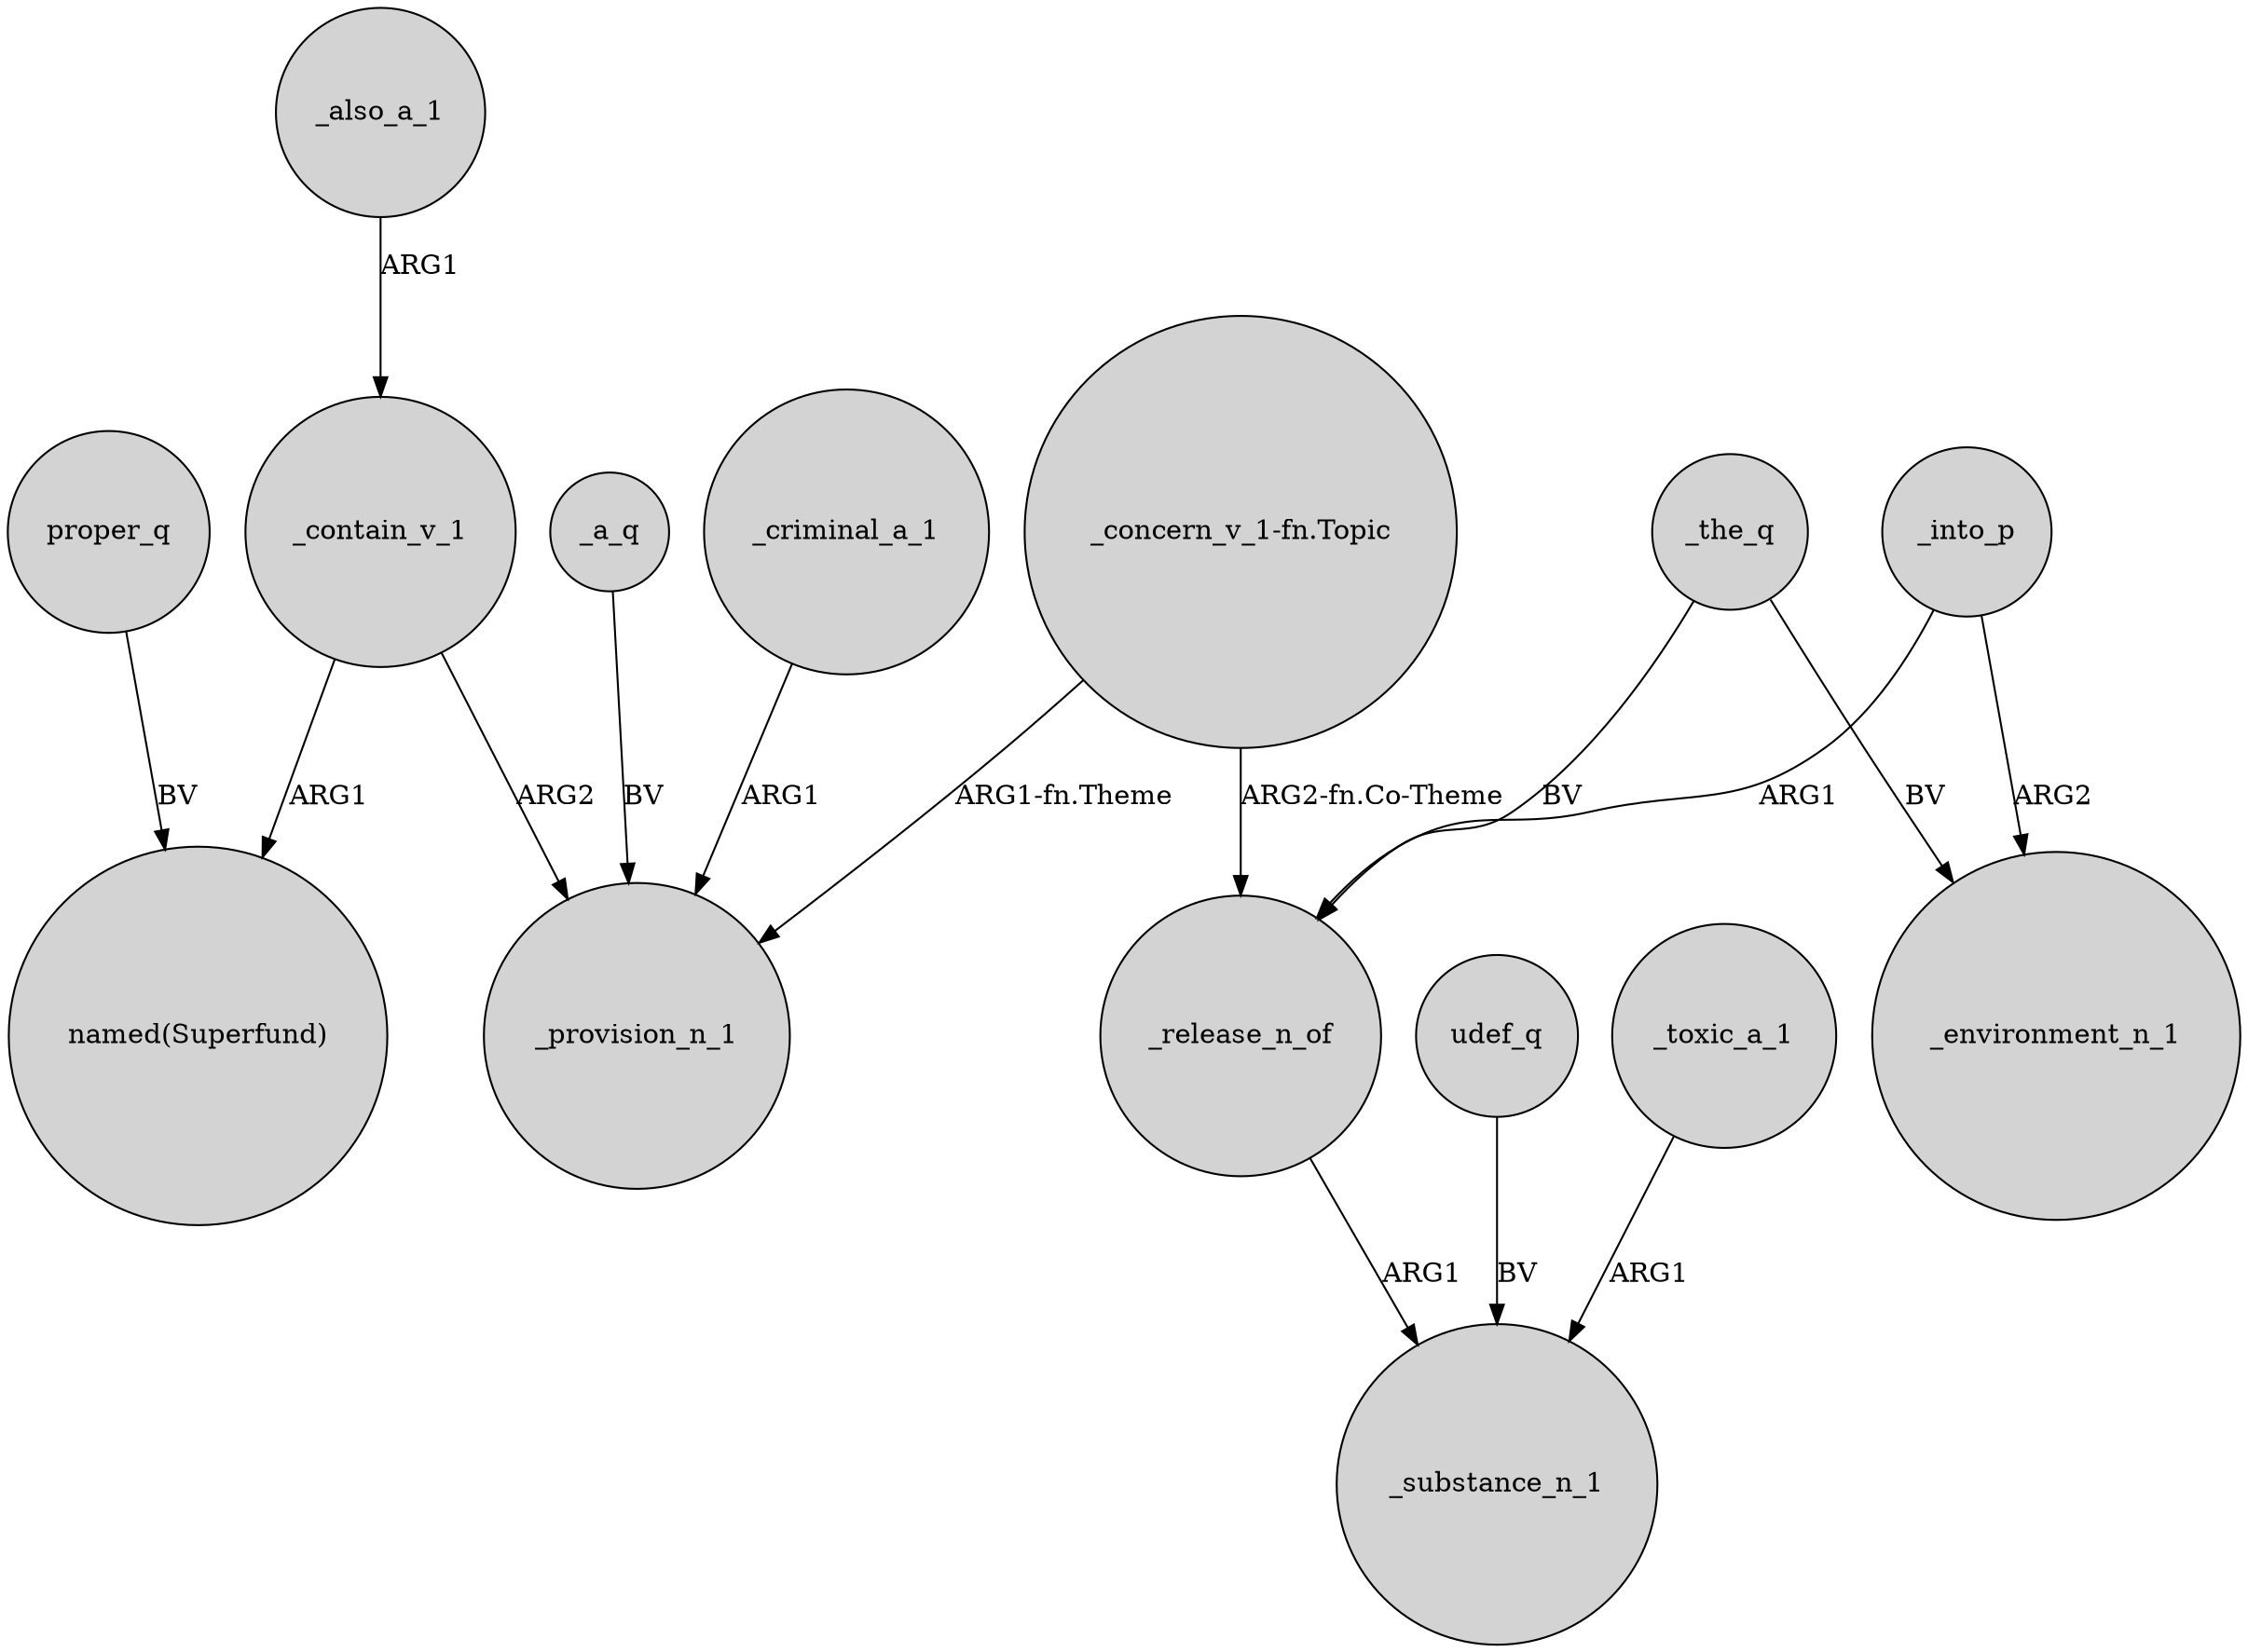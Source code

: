 digraph {
	node [shape=circle style=filled]
	_criminal_a_1 -> _provision_n_1 [label=ARG1]
	_contain_v_1 -> "named(Superfund)" [label=ARG1]
	"_concern_v_1-fn.Topic" -> _provision_n_1 [label="ARG1-fn.Theme"]
	udef_q -> _substance_n_1 [label=BV]
	_into_p -> _release_n_of [label=ARG1]
	_the_q -> _environment_n_1 [label=BV]
	_a_q -> _provision_n_1 [label=BV]
	"_concern_v_1-fn.Topic" -> _release_n_of [label="ARG2-fn.Co-Theme"]
	_also_a_1 -> _contain_v_1 [label=ARG1]
	_contain_v_1 -> _provision_n_1 [label=ARG2]
	_toxic_a_1 -> _substance_n_1 [label=ARG1]
	_into_p -> _environment_n_1 [label=ARG2]
	proper_q -> "named(Superfund)" [label=BV]
	_the_q -> _release_n_of [label=BV]
	_release_n_of -> _substance_n_1 [label=ARG1]
}
